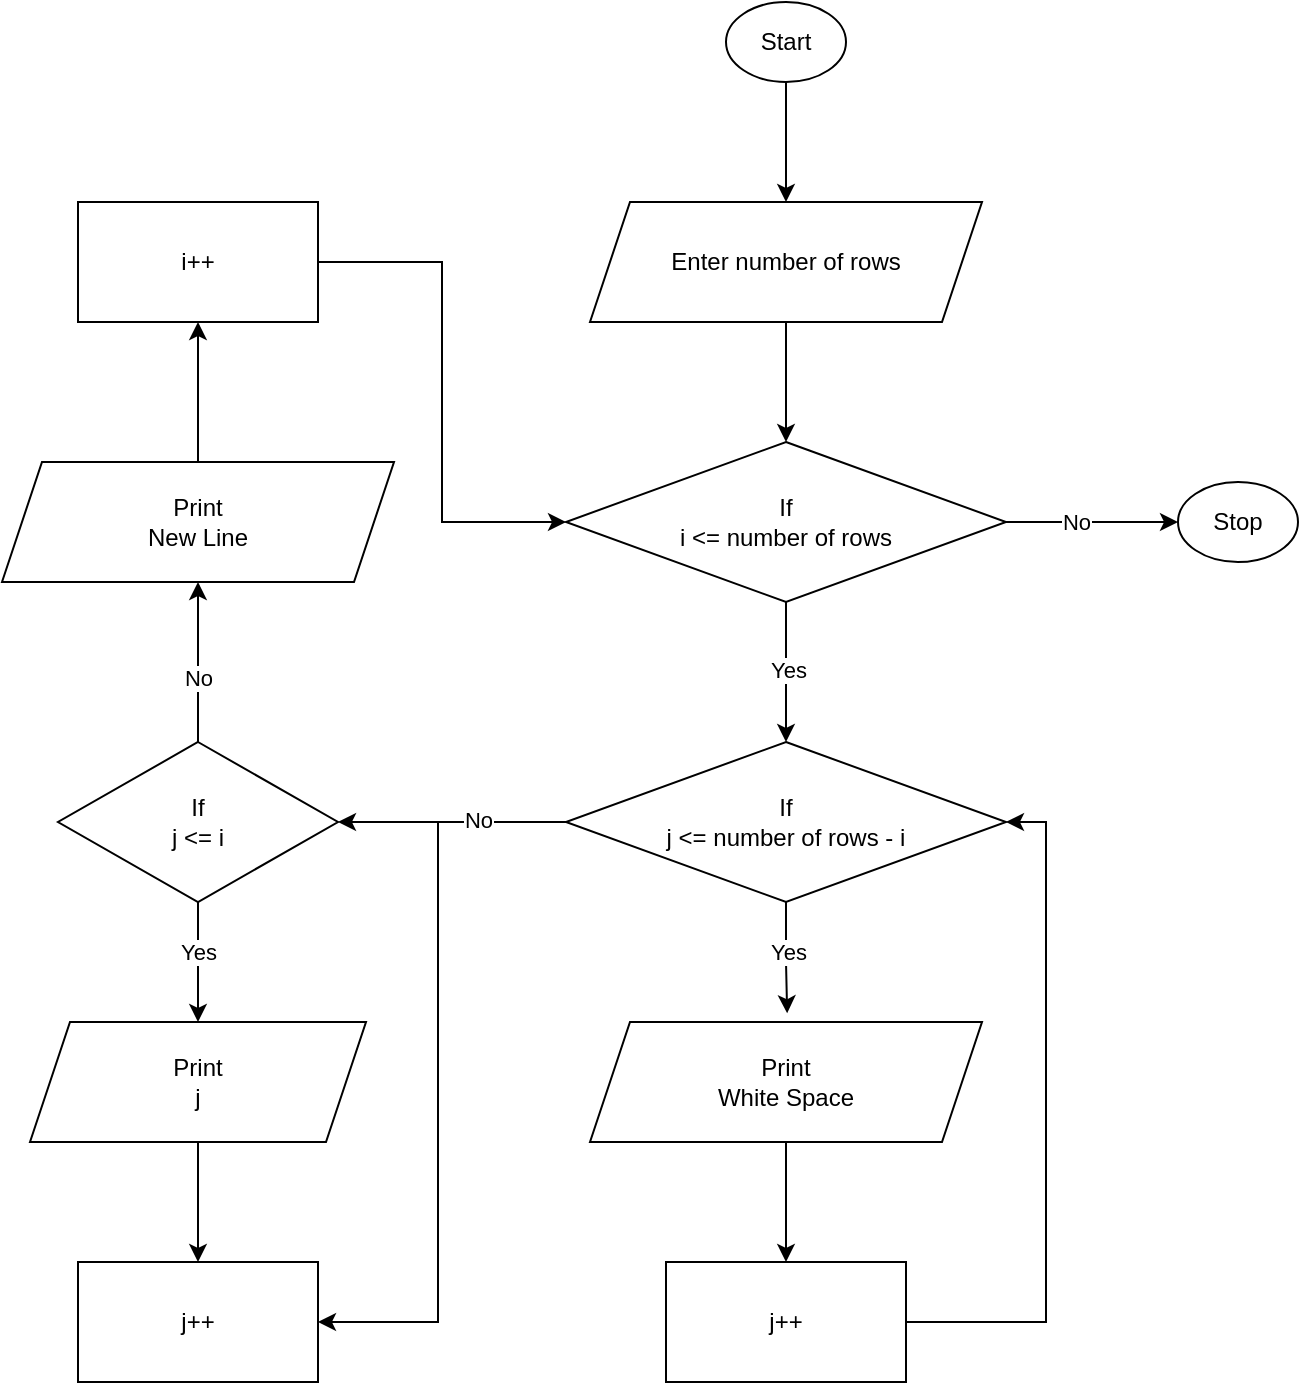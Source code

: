 <mxfile version="22.1.5" type="device">
  <diagram name="Page-1" id="vQP9hLYBUp4dAKwmtIgp">
    <mxGraphModel dx="1020" dy="680" grid="1" gridSize="10" guides="1" tooltips="1" connect="1" arrows="1" fold="1" page="1" pageScale="1" pageWidth="827" pageHeight="1169" math="0" shadow="0">
      <root>
        <mxCell id="0" />
        <mxCell id="1" parent="0" />
        <mxCell id="AIXgzcjw58ZIXvBcZ5kv-24" style="edgeStyle=orthogonalEdgeStyle;rounded=0;orthogonalLoop=1;jettySize=auto;html=1;entryX=0.5;entryY=0;entryDx=0;entryDy=0;" edge="1" parent="1" source="AIXgzcjw58ZIXvBcZ5kv-22" target="AIXgzcjw58ZIXvBcZ5kv-23">
          <mxGeometry relative="1" as="geometry" />
        </mxCell>
        <mxCell id="AIXgzcjw58ZIXvBcZ5kv-22" value="Start" style="ellipse;whiteSpace=wrap;html=1;" vertex="1" parent="1">
          <mxGeometry x="384" y="30" width="60" height="40" as="geometry" />
        </mxCell>
        <mxCell id="AIXgzcjw58ZIXvBcZ5kv-26" style="edgeStyle=orthogonalEdgeStyle;rounded=0;orthogonalLoop=1;jettySize=auto;html=1;entryX=0.5;entryY=0;entryDx=0;entryDy=0;" edge="1" parent="1" source="AIXgzcjw58ZIXvBcZ5kv-23" target="AIXgzcjw58ZIXvBcZ5kv-25">
          <mxGeometry relative="1" as="geometry" />
        </mxCell>
        <mxCell id="AIXgzcjw58ZIXvBcZ5kv-23" value="Enter number of rows" style="shape=parallelogram;perimeter=parallelogramPerimeter;whiteSpace=wrap;html=1;fixedSize=1;" vertex="1" parent="1">
          <mxGeometry x="316" y="130" width="196" height="60" as="geometry" />
        </mxCell>
        <mxCell id="AIXgzcjw58ZIXvBcZ5kv-28" style="edgeStyle=orthogonalEdgeStyle;rounded=0;orthogonalLoop=1;jettySize=auto;html=1;entryX=0.5;entryY=0;entryDx=0;entryDy=0;" edge="1" parent="1" source="AIXgzcjw58ZIXvBcZ5kv-25" target="AIXgzcjw58ZIXvBcZ5kv-27">
          <mxGeometry relative="1" as="geometry" />
        </mxCell>
        <mxCell id="AIXgzcjw58ZIXvBcZ5kv-29" value="Yes" style="edgeLabel;html=1;align=center;verticalAlign=middle;resizable=0;points=[];" vertex="1" connectable="0" parent="AIXgzcjw58ZIXvBcZ5kv-28">
          <mxGeometry x="-0.032" y="1" relative="1" as="geometry">
            <mxPoint as="offset" />
          </mxGeometry>
        </mxCell>
        <mxCell id="AIXgzcjw58ZIXvBcZ5kv-51" style="edgeStyle=orthogonalEdgeStyle;rounded=0;orthogonalLoop=1;jettySize=auto;html=1;entryX=0;entryY=0.5;entryDx=0;entryDy=0;" edge="1" parent="1" source="AIXgzcjw58ZIXvBcZ5kv-25" target="AIXgzcjw58ZIXvBcZ5kv-50">
          <mxGeometry relative="1" as="geometry" />
        </mxCell>
        <mxCell id="AIXgzcjw58ZIXvBcZ5kv-56" value="No" style="edgeLabel;html=1;align=center;verticalAlign=middle;resizable=0;points=[];" vertex="1" connectable="0" parent="AIXgzcjw58ZIXvBcZ5kv-51">
          <mxGeometry x="-0.188" relative="1" as="geometry">
            <mxPoint as="offset" />
          </mxGeometry>
        </mxCell>
        <mxCell id="AIXgzcjw58ZIXvBcZ5kv-25" value="If&lt;br&gt;i &amp;lt;= number of rows" style="rhombus;whiteSpace=wrap;html=1;" vertex="1" parent="1">
          <mxGeometry x="304" y="250" width="220" height="80" as="geometry" />
        </mxCell>
        <mxCell id="AIXgzcjw58ZIXvBcZ5kv-37" style="edgeStyle=orthogonalEdgeStyle;rounded=0;orthogonalLoop=1;jettySize=auto;html=1;entryX=1;entryY=0.5;entryDx=0;entryDy=0;" edge="1" parent="1" source="AIXgzcjw58ZIXvBcZ5kv-27" target="AIXgzcjw58ZIXvBcZ5kv-36">
          <mxGeometry relative="1" as="geometry" />
        </mxCell>
        <mxCell id="AIXgzcjw58ZIXvBcZ5kv-38" value="No" style="edgeLabel;html=1;align=center;verticalAlign=middle;resizable=0;points=[];" vertex="1" connectable="0" parent="AIXgzcjw58ZIXvBcZ5kv-37">
          <mxGeometry x="-0.231" y="-1" relative="1" as="geometry">
            <mxPoint as="offset" />
          </mxGeometry>
        </mxCell>
        <mxCell id="AIXgzcjw58ZIXvBcZ5kv-27" value="If&lt;br&gt;j &amp;lt;= number of rows - i" style="rhombus;whiteSpace=wrap;html=1;" vertex="1" parent="1">
          <mxGeometry x="304" y="400" width="220" height="80" as="geometry" />
        </mxCell>
        <mxCell id="AIXgzcjw58ZIXvBcZ5kv-34" style="edgeStyle=orthogonalEdgeStyle;rounded=0;orthogonalLoop=1;jettySize=auto;html=1;entryX=0.5;entryY=0;entryDx=0;entryDy=0;" edge="1" parent="1" source="AIXgzcjw58ZIXvBcZ5kv-30" target="AIXgzcjw58ZIXvBcZ5kv-33">
          <mxGeometry relative="1" as="geometry" />
        </mxCell>
        <mxCell id="AIXgzcjw58ZIXvBcZ5kv-30" value="Print&lt;br&gt;White Space" style="shape=parallelogram;perimeter=parallelogramPerimeter;whiteSpace=wrap;html=1;fixedSize=1;" vertex="1" parent="1">
          <mxGeometry x="316" y="540" width="196" height="60" as="geometry" />
        </mxCell>
        <mxCell id="AIXgzcjw58ZIXvBcZ5kv-31" style="edgeStyle=orthogonalEdgeStyle;rounded=0;orthogonalLoop=1;jettySize=auto;html=1;entryX=0.503;entryY=-0.073;entryDx=0;entryDy=0;entryPerimeter=0;" edge="1" parent="1" source="AIXgzcjw58ZIXvBcZ5kv-27" target="AIXgzcjw58ZIXvBcZ5kv-30">
          <mxGeometry relative="1" as="geometry" />
        </mxCell>
        <mxCell id="AIXgzcjw58ZIXvBcZ5kv-32" value="Yes" style="edgeLabel;html=1;align=center;verticalAlign=middle;resizable=0;points=[];" vertex="1" connectable="0" parent="AIXgzcjw58ZIXvBcZ5kv-31">
          <mxGeometry x="-0.126" y="1" relative="1" as="geometry">
            <mxPoint as="offset" />
          </mxGeometry>
        </mxCell>
        <mxCell id="AIXgzcjw58ZIXvBcZ5kv-35" style="edgeStyle=orthogonalEdgeStyle;rounded=0;orthogonalLoop=1;jettySize=auto;html=1;entryX=1;entryY=0.5;entryDx=0;entryDy=0;" edge="1" parent="1" source="AIXgzcjw58ZIXvBcZ5kv-33" target="AIXgzcjw58ZIXvBcZ5kv-27">
          <mxGeometry relative="1" as="geometry">
            <Array as="points">
              <mxPoint x="544" y="690" />
              <mxPoint x="544" y="440" />
            </Array>
          </mxGeometry>
        </mxCell>
        <mxCell id="AIXgzcjw58ZIXvBcZ5kv-33" value="j++" style="rounded=0;whiteSpace=wrap;html=1;" vertex="1" parent="1">
          <mxGeometry x="354" y="660" width="120" height="60" as="geometry" />
        </mxCell>
        <mxCell id="AIXgzcjw58ZIXvBcZ5kv-45" style="edgeStyle=orthogonalEdgeStyle;rounded=0;orthogonalLoop=1;jettySize=auto;html=1;entryX=0.5;entryY=1;entryDx=0;entryDy=0;" edge="1" parent="1" source="AIXgzcjw58ZIXvBcZ5kv-36" target="AIXgzcjw58ZIXvBcZ5kv-44">
          <mxGeometry relative="1" as="geometry" />
        </mxCell>
        <mxCell id="AIXgzcjw58ZIXvBcZ5kv-55" value="No" style="edgeLabel;html=1;align=center;verticalAlign=middle;resizable=0;points=[];" vertex="1" connectable="0" parent="AIXgzcjw58ZIXvBcZ5kv-45">
          <mxGeometry x="-0.204" relative="1" as="geometry">
            <mxPoint as="offset" />
          </mxGeometry>
        </mxCell>
        <mxCell id="AIXgzcjw58ZIXvBcZ5kv-52" style="edgeStyle=orthogonalEdgeStyle;rounded=0;orthogonalLoop=1;jettySize=auto;html=1;entryX=0.5;entryY=0;entryDx=0;entryDy=0;" edge="1" parent="1" source="AIXgzcjw58ZIXvBcZ5kv-36" target="AIXgzcjw58ZIXvBcZ5kv-41">
          <mxGeometry relative="1" as="geometry" />
        </mxCell>
        <mxCell id="AIXgzcjw58ZIXvBcZ5kv-54" value="Yes" style="edgeLabel;html=1;align=center;verticalAlign=middle;resizable=0;points=[];" vertex="1" connectable="0" parent="AIXgzcjw58ZIXvBcZ5kv-52">
          <mxGeometry x="-0.173" relative="1" as="geometry">
            <mxPoint as="offset" />
          </mxGeometry>
        </mxCell>
        <mxCell id="AIXgzcjw58ZIXvBcZ5kv-36" value="If&lt;br&gt;j &amp;lt;= i" style="rhombus;whiteSpace=wrap;html=1;" vertex="1" parent="1">
          <mxGeometry x="50" y="400" width="140" height="80" as="geometry" />
        </mxCell>
        <mxCell id="AIXgzcjw58ZIXvBcZ5kv-39" value="" style="endArrow=classic;html=1;rounded=0;entryX=1;entryY=0.5;entryDx=0;entryDy=0;" edge="1" parent="1" target="AIXgzcjw58ZIXvBcZ5kv-40">
          <mxGeometry width="50" height="50" relative="1" as="geometry">
            <mxPoint x="240" y="440" as="sourcePoint" />
            <mxPoint x="294" y="740" as="targetPoint" />
            <Array as="points">
              <mxPoint x="240" y="690" />
            </Array>
          </mxGeometry>
        </mxCell>
        <mxCell id="AIXgzcjw58ZIXvBcZ5kv-40" value="j++" style="rounded=0;whiteSpace=wrap;html=1;" vertex="1" parent="1">
          <mxGeometry x="60" y="660" width="120" height="60" as="geometry" />
        </mxCell>
        <mxCell id="AIXgzcjw58ZIXvBcZ5kv-53" style="edgeStyle=orthogonalEdgeStyle;rounded=0;orthogonalLoop=1;jettySize=auto;html=1;entryX=0.5;entryY=0;entryDx=0;entryDy=0;" edge="1" parent="1" source="AIXgzcjw58ZIXvBcZ5kv-41" target="AIXgzcjw58ZIXvBcZ5kv-40">
          <mxGeometry relative="1" as="geometry" />
        </mxCell>
        <mxCell id="AIXgzcjw58ZIXvBcZ5kv-41" value="Print&lt;br&gt;j" style="shape=parallelogram;perimeter=parallelogramPerimeter;whiteSpace=wrap;html=1;fixedSize=1;" vertex="1" parent="1">
          <mxGeometry x="36" y="540" width="168" height="60" as="geometry" />
        </mxCell>
        <mxCell id="AIXgzcjw58ZIXvBcZ5kv-48" style="edgeStyle=orthogonalEdgeStyle;rounded=0;orthogonalLoop=1;jettySize=auto;html=1;" edge="1" parent="1" source="AIXgzcjw58ZIXvBcZ5kv-44" target="AIXgzcjw58ZIXvBcZ5kv-47">
          <mxGeometry relative="1" as="geometry" />
        </mxCell>
        <mxCell id="AIXgzcjw58ZIXvBcZ5kv-44" value="Print&lt;br&gt;New Line" style="shape=parallelogram;perimeter=parallelogramPerimeter;whiteSpace=wrap;html=1;fixedSize=1;" vertex="1" parent="1">
          <mxGeometry x="22" y="260" width="196" height="60" as="geometry" />
        </mxCell>
        <mxCell id="AIXgzcjw58ZIXvBcZ5kv-49" style="edgeStyle=orthogonalEdgeStyle;rounded=0;orthogonalLoop=1;jettySize=auto;html=1;entryX=0;entryY=0.5;entryDx=0;entryDy=0;" edge="1" parent="1" source="AIXgzcjw58ZIXvBcZ5kv-47" target="AIXgzcjw58ZIXvBcZ5kv-25">
          <mxGeometry relative="1" as="geometry" />
        </mxCell>
        <mxCell id="AIXgzcjw58ZIXvBcZ5kv-47" value="i++" style="rounded=0;whiteSpace=wrap;html=1;" vertex="1" parent="1">
          <mxGeometry x="60" y="130" width="120" height="60" as="geometry" />
        </mxCell>
        <mxCell id="AIXgzcjw58ZIXvBcZ5kv-50" value="Stop" style="ellipse;whiteSpace=wrap;html=1;" vertex="1" parent="1">
          <mxGeometry x="610" y="270" width="60" height="40" as="geometry" />
        </mxCell>
      </root>
    </mxGraphModel>
  </diagram>
</mxfile>
